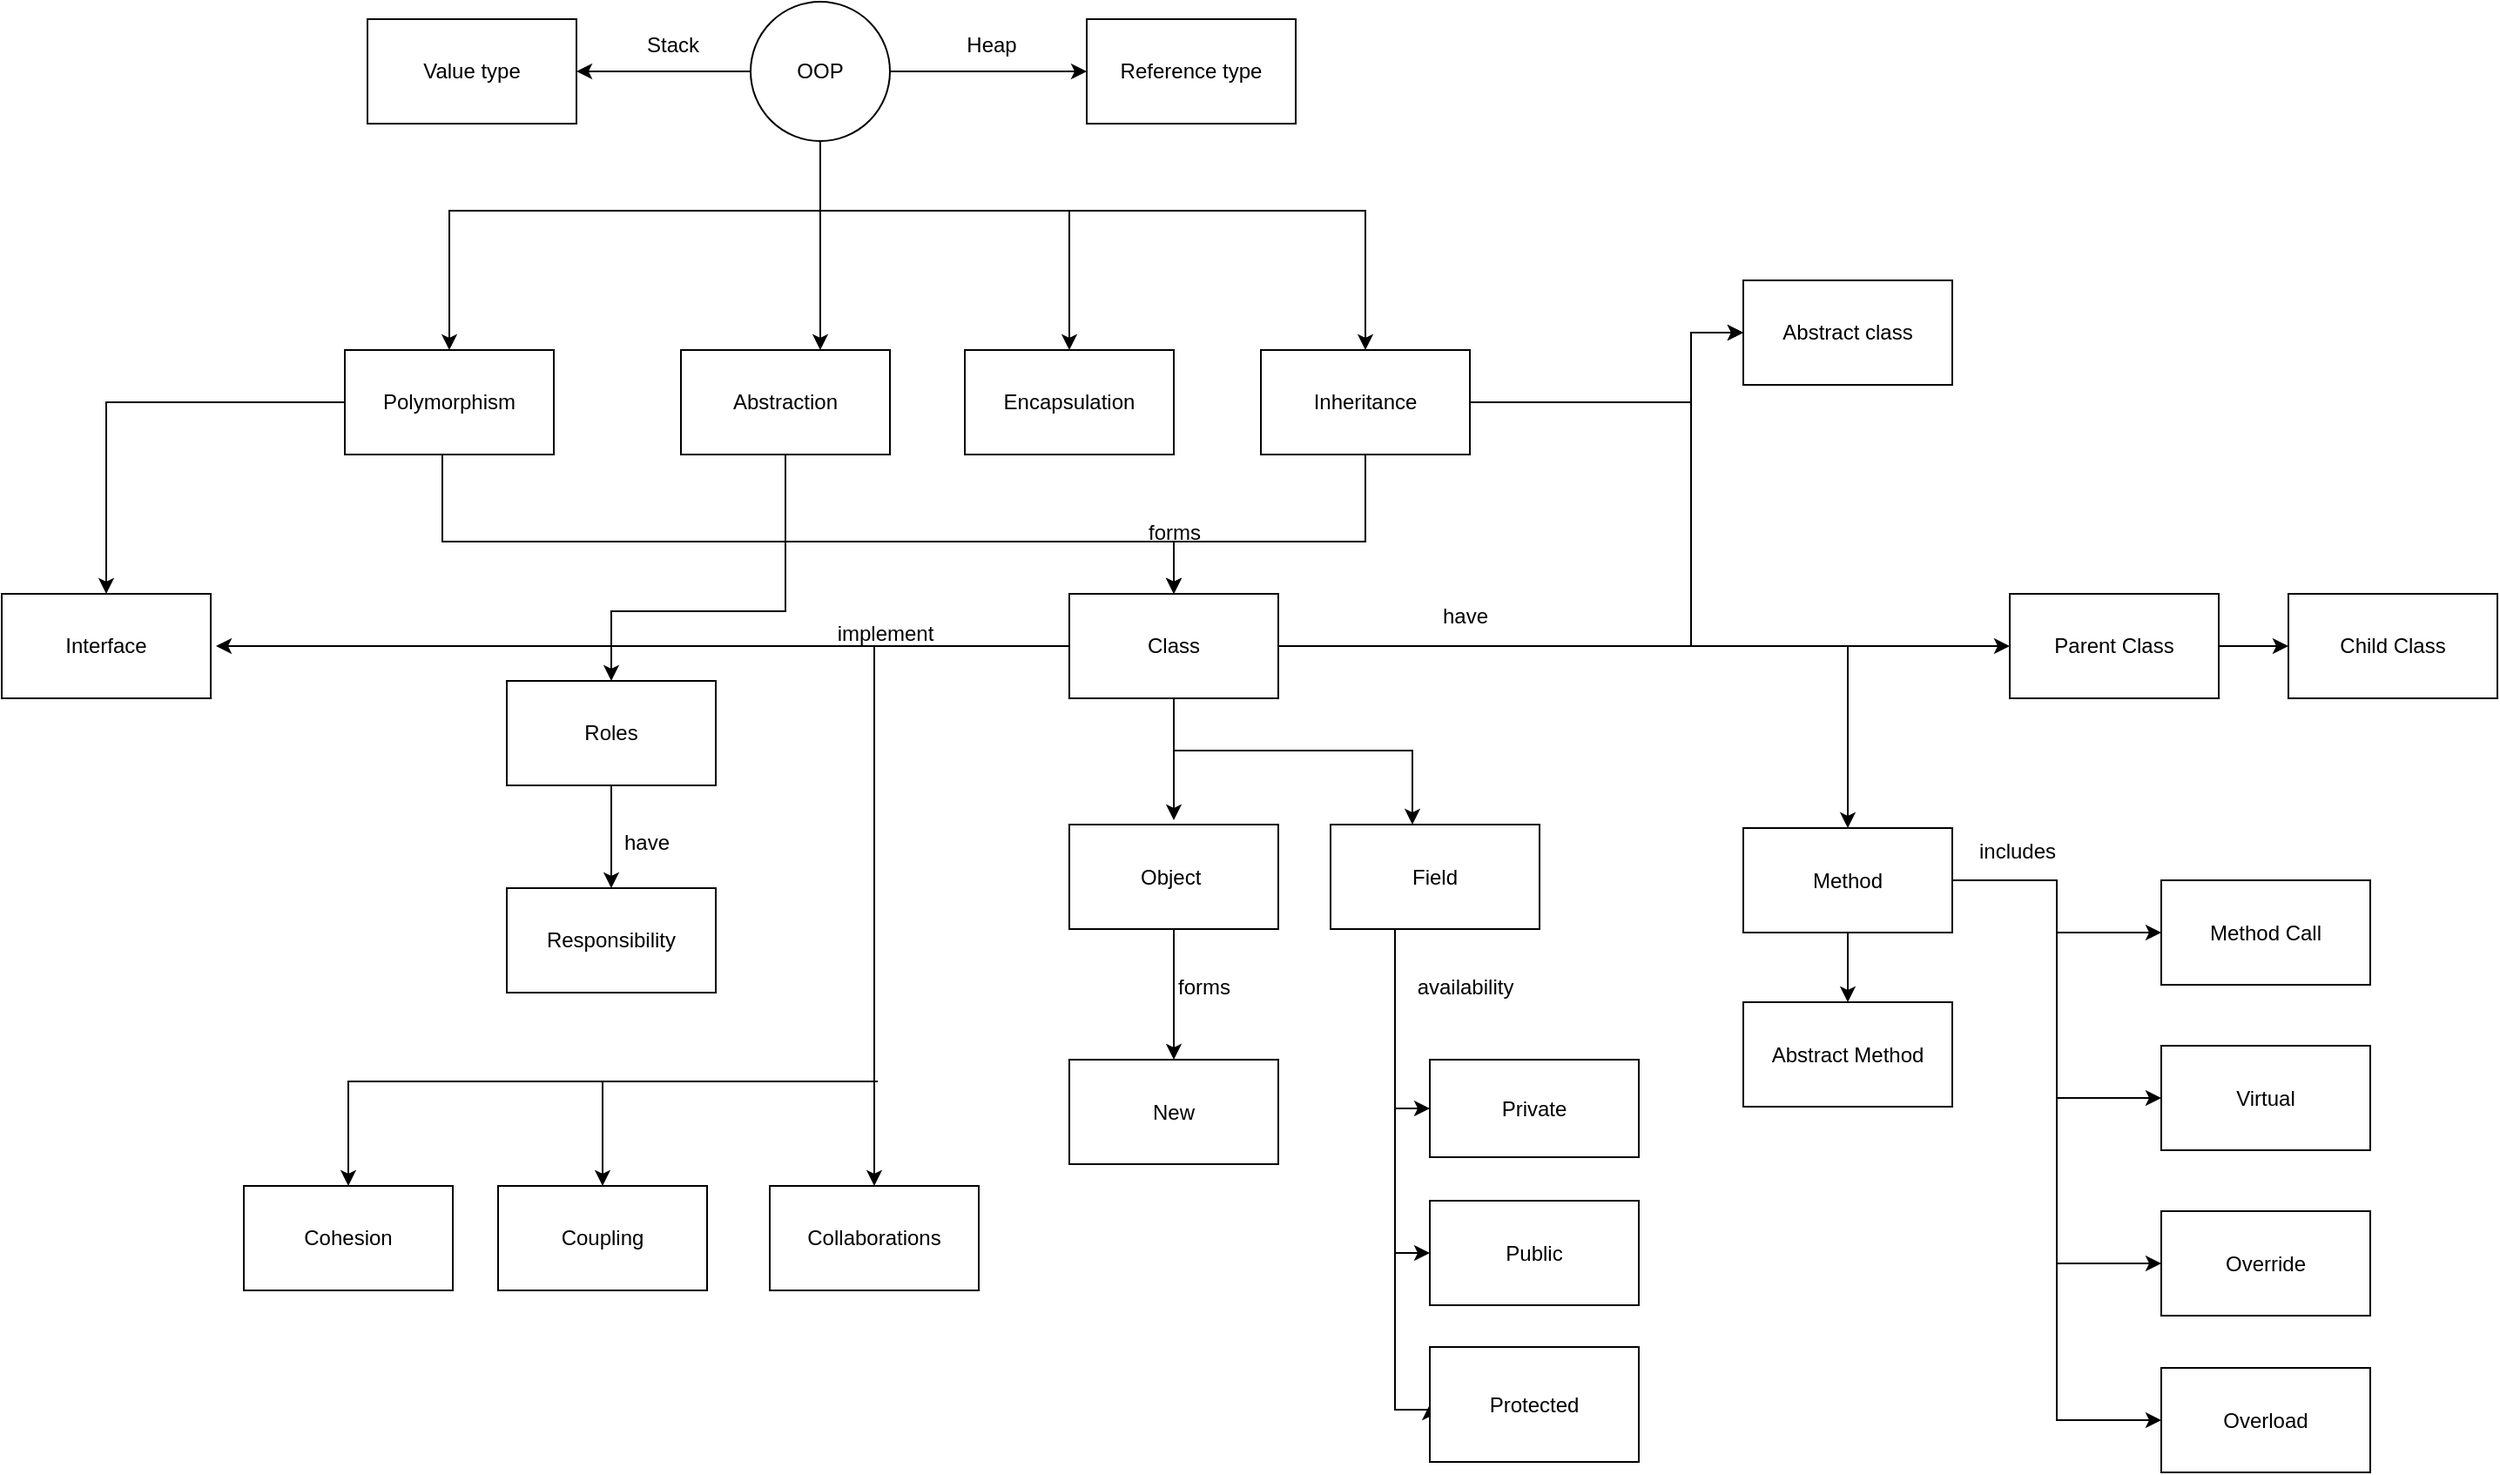 <mxfile version="24.3.1" type="device">
  <diagram name="Page-1" id="FLJkDilrDJFzRTb0kBJT">
    <mxGraphModel dx="3143" dy="1689" grid="1" gridSize="10" guides="1" tooltips="1" connect="1" arrows="1" fold="1" page="1" pageScale="1" pageWidth="1654" pageHeight="1169" math="0" shadow="0">
      <root>
        <mxCell id="0" />
        <mxCell id="1" parent="0" />
        <mxCell id="wprRpwSW_MgwPWAjr0UR-17" value="Abstract class" style="rounded=0;whiteSpace=wrap;html=1;" parent="1" vertex="1">
          <mxGeometry x="-590" y="240" width="120" height="60" as="geometry" />
        </mxCell>
        <mxCell id="wprRpwSW_MgwPWAjr0UR-19" value="New" style="rounded=0;whiteSpace=wrap;html=1;" parent="1" vertex="1">
          <mxGeometry x="-977" y="687.5" width="120" height="60" as="geometry" />
        </mxCell>
        <mxCell id="-AKxxV9wp2_2wxKhXHeJ-24" style="edgeStyle=orthogonalEdgeStyle;rounded=0;orthogonalLoop=1;jettySize=auto;html=1;" edge="1" parent="1" source="wprRpwSW_MgwPWAjr0UR-20" target="wprRpwSW_MgwPWAjr0UR-59">
          <mxGeometry relative="1" as="geometry">
            <Array as="points">
              <mxPoint x="-1140" y="430" />
              <mxPoint x="-1240" y="430" />
            </Array>
          </mxGeometry>
        </mxCell>
        <mxCell id="wprRpwSW_MgwPWAjr0UR-20" value="Abstraction" style="rounded=0;whiteSpace=wrap;html=1;" parent="1" vertex="1">
          <mxGeometry x="-1200" y="280" width="120" height="60" as="geometry" />
        </mxCell>
        <mxCell id="-AKxxV9wp2_2wxKhXHeJ-4" style="edgeStyle=orthogonalEdgeStyle;rounded=0;orthogonalLoop=1;jettySize=auto;html=1;" edge="1" parent="1" source="wprRpwSW_MgwPWAjr0UR-34" target="wprRpwSW_MgwPWAjr0UR-47">
          <mxGeometry relative="1" as="geometry" />
        </mxCell>
        <mxCell id="-AKxxV9wp2_2wxKhXHeJ-5" style="edgeStyle=orthogonalEdgeStyle;rounded=0;orthogonalLoop=1;jettySize=auto;html=1;" edge="1" parent="1" source="wprRpwSW_MgwPWAjr0UR-34" target="-AKxxV9wp2_2wxKhXHeJ-3">
          <mxGeometry relative="1" as="geometry" />
        </mxCell>
        <mxCell id="-AKxxV9wp2_2wxKhXHeJ-18" style="edgeStyle=orthogonalEdgeStyle;rounded=0;orthogonalLoop=1;jettySize=auto;html=1;" edge="1" parent="1" source="wprRpwSW_MgwPWAjr0UR-34">
          <mxGeometry relative="1" as="geometry">
            <mxPoint x="-1120" y="280" as="targetPoint" />
            <Array as="points">
              <mxPoint x="-1120" y="280" />
            </Array>
          </mxGeometry>
        </mxCell>
        <mxCell id="-AKxxV9wp2_2wxKhXHeJ-19" style="edgeStyle=orthogonalEdgeStyle;rounded=0;orthogonalLoop=1;jettySize=auto;html=1;" edge="1" parent="1" source="wprRpwSW_MgwPWAjr0UR-34" target="wprRpwSW_MgwPWAjr0UR-50">
          <mxGeometry relative="1" as="geometry">
            <Array as="points">
              <mxPoint x="-1120" y="200" />
              <mxPoint x="-1333" y="200" />
            </Array>
          </mxGeometry>
        </mxCell>
        <mxCell id="-AKxxV9wp2_2wxKhXHeJ-20" style="edgeStyle=orthogonalEdgeStyle;rounded=0;orthogonalLoop=1;jettySize=auto;html=1;entryX=0.5;entryY=0;entryDx=0;entryDy=0;" edge="1" parent="1" source="wprRpwSW_MgwPWAjr0UR-34" target="wprRpwSW_MgwPWAjr0UR-39">
          <mxGeometry relative="1" as="geometry">
            <Array as="points">
              <mxPoint x="-1120" y="200" />
              <mxPoint x="-977" y="200" />
            </Array>
          </mxGeometry>
        </mxCell>
        <mxCell id="-AKxxV9wp2_2wxKhXHeJ-21" style="edgeStyle=orthogonalEdgeStyle;rounded=0;orthogonalLoop=1;jettySize=auto;html=1;entryX=0.5;entryY=0;entryDx=0;entryDy=0;" edge="1" parent="1" source="wprRpwSW_MgwPWAjr0UR-34" target="wprRpwSW_MgwPWAjr0UR-46">
          <mxGeometry relative="1" as="geometry">
            <Array as="points">
              <mxPoint x="-1120" y="200" />
              <mxPoint x="-807" y="200" />
            </Array>
          </mxGeometry>
        </mxCell>
        <mxCell id="wprRpwSW_MgwPWAjr0UR-34" value="OOP" style="ellipse;whiteSpace=wrap;html=1;aspect=fixed;" parent="1" vertex="1">
          <mxGeometry x="-1160" y="80" width="80" height="80" as="geometry" />
        </mxCell>
        <mxCell id="wprRpwSW_MgwPWAjr0UR-39" value="Encapsulation" style="rounded=0;whiteSpace=wrap;html=1;" parent="1" vertex="1">
          <mxGeometry x="-1037" y="280" width="120" height="60" as="geometry" />
        </mxCell>
        <mxCell id="-AKxxV9wp2_2wxKhXHeJ-22" style="edgeStyle=orthogonalEdgeStyle;rounded=0;orthogonalLoop=1;jettySize=auto;html=1;entryX=0;entryY=0.5;entryDx=0;entryDy=0;" edge="1" parent="1" source="wprRpwSW_MgwPWAjr0UR-46" target="wprRpwSW_MgwPWAjr0UR-17">
          <mxGeometry relative="1" as="geometry">
            <mxPoint x="-487" y="300" as="targetPoint" />
            <Array as="points">
              <mxPoint x="-620" y="310" />
              <mxPoint x="-620" y="270" />
            </Array>
          </mxGeometry>
        </mxCell>
        <mxCell id="-AKxxV9wp2_2wxKhXHeJ-28" style="edgeStyle=orthogonalEdgeStyle;rounded=0;orthogonalLoop=1;jettySize=auto;html=1;entryX=0.5;entryY=0;entryDx=0;entryDy=0;" edge="1" parent="1" source="wprRpwSW_MgwPWAjr0UR-46" target="wprRpwSW_MgwPWAjr0UR-67">
          <mxGeometry relative="1" as="geometry">
            <Array as="points">
              <mxPoint x="-807" y="390" />
              <mxPoint x="-917" y="390" />
            </Array>
          </mxGeometry>
        </mxCell>
        <mxCell id="wprRpwSW_MgwPWAjr0UR-46" value="Inheritance" style="rounded=0;whiteSpace=wrap;html=1;" parent="1" vertex="1">
          <mxGeometry x="-867" y="280" width="120" height="60" as="geometry" />
        </mxCell>
        <mxCell id="wprRpwSW_MgwPWAjr0UR-47" value="Reference type" style="rounded=0;whiteSpace=wrap;html=1;" parent="1" vertex="1">
          <mxGeometry x="-967" y="90" width="120" height="60" as="geometry" />
        </mxCell>
        <mxCell id="-AKxxV9wp2_2wxKhXHeJ-23" style="edgeStyle=orthogonalEdgeStyle;rounded=0;orthogonalLoop=1;jettySize=auto;html=1;" edge="1" parent="1" source="wprRpwSW_MgwPWAjr0UR-50" target="wprRpwSW_MgwPWAjr0UR-53">
          <mxGeometry relative="1" as="geometry" />
        </mxCell>
        <mxCell id="-AKxxV9wp2_2wxKhXHeJ-27" style="edgeStyle=orthogonalEdgeStyle;rounded=0;orthogonalLoop=1;jettySize=auto;html=1;" edge="1" parent="1" source="wprRpwSW_MgwPWAjr0UR-50" target="wprRpwSW_MgwPWAjr0UR-67">
          <mxGeometry relative="1" as="geometry">
            <Array as="points">
              <mxPoint x="-1337" y="390" />
              <mxPoint x="-917" y="390" />
            </Array>
          </mxGeometry>
        </mxCell>
        <mxCell id="wprRpwSW_MgwPWAjr0UR-50" value="Polymorphism" style="rounded=0;whiteSpace=wrap;html=1;" parent="1" vertex="1">
          <mxGeometry x="-1393" y="280" width="120" height="60" as="geometry" />
        </mxCell>
        <mxCell id="wprRpwSW_MgwPWAjr0UR-53" value="Interface" style="rounded=0;whiteSpace=wrap;html=1;" parent="1" vertex="1">
          <mxGeometry x="-1590" y="420" width="120" height="60" as="geometry" />
        </mxCell>
        <mxCell id="-AKxxV9wp2_2wxKhXHeJ-48" value="" style="edgeStyle=orthogonalEdgeStyle;rounded=0;orthogonalLoop=1;jettySize=auto;html=1;" edge="1" parent="1" source="wprRpwSW_MgwPWAjr0UR-55" target="-AKxxV9wp2_2wxKhXHeJ-46">
          <mxGeometry relative="1" as="geometry" />
        </mxCell>
        <mxCell id="-AKxxV9wp2_2wxKhXHeJ-53" style="edgeStyle=orthogonalEdgeStyle;rounded=0;orthogonalLoop=1;jettySize=auto;html=1;" edge="1" parent="1" source="wprRpwSW_MgwPWAjr0UR-55" target="-AKxxV9wp2_2wxKhXHeJ-49">
          <mxGeometry relative="1" as="geometry" />
        </mxCell>
        <mxCell id="-AKxxV9wp2_2wxKhXHeJ-54" style="edgeStyle=orthogonalEdgeStyle;rounded=0;orthogonalLoop=1;jettySize=auto;html=1;entryX=0;entryY=0.5;entryDx=0;entryDy=0;" edge="1" parent="1" source="wprRpwSW_MgwPWAjr0UR-55" target="-AKxxV9wp2_2wxKhXHeJ-52">
          <mxGeometry relative="1" as="geometry" />
        </mxCell>
        <mxCell id="-AKxxV9wp2_2wxKhXHeJ-55" style="edgeStyle=orthogonalEdgeStyle;rounded=0;orthogonalLoop=1;jettySize=auto;html=1;entryX=0;entryY=0.5;entryDx=0;entryDy=0;" edge="1" parent="1" source="wprRpwSW_MgwPWAjr0UR-55" target="-AKxxV9wp2_2wxKhXHeJ-50">
          <mxGeometry relative="1" as="geometry" />
        </mxCell>
        <mxCell id="-AKxxV9wp2_2wxKhXHeJ-56" style="edgeStyle=orthogonalEdgeStyle;rounded=0;orthogonalLoop=1;jettySize=auto;html=1;entryX=0;entryY=0.5;entryDx=0;entryDy=0;" edge="1" parent="1" source="wprRpwSW_MgwPWAjr0UR-55" target="-AKxxV9wp2_2wxKhXHeJ-51">
          <mxGeometry relative="1" as="geometry" />
        </mxCell>
        <mxCell id="wprRpwSW_MgwPWAjr0UR-55" value="Method" style="rounded=0;whiteSpace=wrap;html=1;" parent="1" vertex="1">
          <mxGeometry x="-590" y="554.5" width="120" height="60" as="geometry" />
        </mxCell>
        <mxCell id="-AKxxV9wp2_2wxKhXHeJ-26" value="" style="edgeStyle=orthogonalEdgeStyle;rounded=0;orthogonalLoop=1;jettySize=auto;html=1;" edge="1" parent="1" source="wprRpwSW_MgwPWAjr0UR-59" target="-AKxxV9wp2_2wxKhXHeJ-25">
          <mxGeometry relative="1" as="geometry" />
        </mxCell>
        <mxCell id="wprRpwSW_MgwPWAjr0UR-59" value="Roles" style="rounded=0;whiteSpace=wrap;html=1;" parent="1" vertex="1">
          <mxGeometry x="-1300" y="470" width="120" height="60" as="geometry" />
        </mxCell>
        <mxCell id="wprRpwSW_MgwPWAjr0UR-62" value="Cohesion" style="rounded=0;whiteSpace=wrap;html=1;" parent="1" vertex="1">
          <mxGeometry x="-1451" y="760" width="120" height="60" as="geometry" />
        </mxCell>
        <mxCell id="wprRpwSW_MgwPWAjr0UR-66" value="Coupling" style="rounded=0;whiteSpace=wrap;html=1;" parent="1" vertex="1">
          <mxGeometry x="-1305" y="760" width="120" height="60" as="geometry" />
        </mxCell>
        <mxCell id="-AKxxV9wp2_2wxKhXHeJ-29" style="edgeStyle=orthogonalEdgeStyle;rounded=0;orthogonalLoop=1;jettySize=auto;html=1;" edge="1" parent="1" source="wprRpwSW_MgwPWAjr0UR-67">
          <mxGeometry relative="1" as="geometry">
            <mxPoint x="-1467" y="450" as="targetPoint" />
          </mxGeometry>
        </mxCell>
        <mxCell id="-AKxxV9wp2_2wxKhXHeJ-30" style="edgeStyle=orthogonalEdgeStyle;rounded=0;orthogonalLoop=1;jettySize=auto;html=1;" edge="1" parent="1" source="wprRpwSW_MgwPWAjr0UR-67" target="-AKxxV9wp2_2wxKhXHeJ-14">
          <mxGeometry relative="1" as="geometry" />
        </mxCell>
        <mxCell id="-AKxxV9wp2_2wxKhXHeJ-32" style="edgeStyle=orthogonalEdgeStyle;rounded=0;orthogonalLoop=1;jettySize=auto;html=1;" edge="1" parent="1" source="wprRpwSW_MgwPWAjr0UR-67" target="wprRpwSW_MgwPWAjr0UR-69">
          <mxGeometry relative="1" as="geometry">
            <Array as="points">
              <mxPoint x="-1089" y="450" />
            </Array>
          </mxGeometry>
        </mxCell>
        <mxCell id="-AKxxV9wp2_2wxKhXHeJ-59" style="edgeStyle=orthogonalEdgeStyle;rounded=0;orthogonalLoop=1;jettySize=auto;html=1;" edge="1" parent="1" source="wprRpwSW_MgwPWAjr0UR-67" target="wprRpwSW_MgwPWAjr0UR-17">
          <mxGeometry relative="1" as="geometry">
            <Array as="points">
              <mxPoint x="-620" y="450" />
              <mxPoint x="-620" y="270" />
            </Array>
          </mxGeometry>
        </mxCell>
        <mxCell id="-AKxxV9wp2_2wxKhXHeJ-60" style="edgeStyle=orthogonalEdgeStyle;rounded=0;orthogonalLoop=1;jettySize=auto;html=1;" edge="1" parent="1" source="wprRpwSW_MgwPWAjr0UR-67" target="wprRpwSW_MgwPWAjr0UR-71">
          <mxGeometry relative="1" as="geometry">
            <Array as="points">
              <mxPoint x="-917" y="510" />
              <mxPoint x="-780" y="510" />
              <mxPoint x="-780" y="602" />
            </Array>
          </mxGeometry>
        </mxCell>
        <mxCell id="-AKxxV9wp2_2wxKhXHeJ-69" style="edgeStyle=orthogonalEdgeStyle;rounded=0;orthogonalLoop=1;jettySize=auto;html=1;" edge="1" parent="1" source="wprRpwSW_MgwPWAjr0UR-67">
          <mxGeometry relative="1" as="geometry">
            <mxPoint x="-917" y="550" as="targetPoint" />
          </mxGeometry>
        </mxCell>
        <mxCell id="wprRpwSW_MgwPWAjr0UR-67" value="Class" style="rounded=0;whiteSpace=wrap;html=1;" parent="1" vertex="1">
          <mxGeometry x="-977" y="420" width="120" height="60" as="geometry" />
        </mxCell>
        <mxCell id="wprRpwSW_MgwPWAjr0UR-69" value="Collaborations" style="rounded=0;whiteSpace=wrap;html=1;" parent="1" vertex="1">
          <mxGeometry x="-1149" y="760" width="120" height="60" as="geometry" />
        </mxCell>
        <mxCell id="-AKxxV9wp2_2wxKhXHeJ-37" value="" style="edgeStyle=orthogonalEdgeStyle;rounded=0;orthogonalLoop=1;jettySize=auto;html=1;" edge="1" parent="1" source="wprRpwSW_MgwPWAjr0UR-70" target="wprRpwSW_MgwPWAjr0UR-19">
          <mxGeometry relative="1" as="geometry" />
        </mxCell>
        <mxCell id="wprRpwSW_MgwPWAjr0UR-70" value="Object&amp;nbsp;" style="rounded=0;whiteSpace=wrap;html=1;" parent="1" vertex="1">
          <mxGeometry x="-977" y="552.5" width="120" height="60" as="geometry" />
        </mxCell>
        <mxCell id="-AKxxV9wp2_2wxKhXHeJ-38" style="edgeStyle=orthogonalEdgeStyle;rounded=0;orthogonalLoop=1;jettySize=auto;html=1;entryX=0;entryY=0.5;entryDx=0;entryDy=0;" edge="1" parent="1" source="wprRpwSW_MgwPWAjr0UR-71" target="-AKxxV9wp2_2wxKhXHeJ-9">
          <mxGeometry relative="1" as="geometry">
            <Array as="points">
              <mxPoint x="-790" y="715.5" />
            </Array>
          </mxGeometry>
        </mxCell>
        <mxCell id="-AKxxV9wp2_2wxKhXHeJ-42" style="edgeStyle=orthogonalEdgeStyle;rounded=0;orthogonalLoop=1;jettySize=auto;html=1;entryX=0;entryY=0.5;entryDx=0;entryDy=0;" edge="1" parent="1" source="wprRpwSW_MgwPWAjr0UR-71" target="-AKxxV9wp2_2wxKhXHeJ-10">
          <mxGeometry relative="1" as="geometry">
            <Array as="points">
              <mxPoint x="-790" y="798.5" />
            </Array>
          </mxGeometry>
        </mxCell>
        <mxCell id="-AKxxV9wp2_2wxKhXHeJ-43" style="edgeStyle=orthogonalEdgeStyle;rounded=0;orthogonalLoop=1;jettySize=auto;html=1;entryX=0;entryY=0.5;entryDx=0;entryDy=0;" edge="1" parent="1" source="wprRpwSW_MgwPWAjr0UR-71" target="-AKxxV9wp2_2wxKhXHeJ-13">
          <mxGeometry relative="1" as="geometry">
            <Array as="points">
              <mxPoint x="-790" y="888.5" />
            </Array>
          </mxGeometry>
        </mxCell>
        <mxCell id="wprRpwSW_MgwPWAjr0UR-71" value="Field" style="rounded=0;whiteSpace=wrap;html=1;" parent="1" vertex="1">
          <mxGeometry x="-827" y="552.5" width="120" height="60" as="geometry" />
        </mxCell>
        <mxCell id="-AKxxV9wp2_2wxKhXHeJ-3" value="Value type" style="rounded=0;whiteSpace=wrap;html=1;" vertex="1" parent="1">
          <mxGeometry x="-1380" y="90" width="120" height="60" as="geometry" />
        </mxCell>
        <mxCell id="-AKxxV9wp2_2wxKhXHeJ-6" value="Stack" style="text;html=1;align=center;verticalAlign=middle;resizable=0;points=[];autosize=1;strokeColor=none;fillColor=none;" vertex="1" parent="1">
          <mxGeometry x="-1230" y="90" width="50" height="30" as="geometry" />
        </mxCell>
        <mxCell id="-AKxxV9wp2_2wxKhXHeJ-7" value="Heap" style="text;html=1;align=center;verticalAlign=middle;resizable=0;points=[];autosize=1;strokeColor=none;fillColor=none;" vertex="1" parent="1">
          <mxGeometry x="-1047" y="90" width="50" height="30" as="geometry" />
        </mxCell>
        <mxCell id="-AKxxV9wp2_2wxKhXHeJ-9" value="Private" style="rounded=0;whiteSpace=wrap;html=1;" vertex="1" parent="1">
          <mxGeometry x="-770" y="687.5" width="120" height="56" as="geometry" />
        </mxCell>
        <mxCell id="-AKxxV9wp2_2wxKhXHeJ-10" value="Public" style="rounded=0;whiteSpace=wrap;html=1;" vertex="1" parent="1">
          <mxGeometry x="-770" y="768.5" width="120" height="60" as="geometry" />
        </mxCell>
        <mxCell id="-AKxxV9wp2_2wxKhXHeJ-13" value="Protected" style="rounded=0;whiteSpace=wrap;html=1;" vertex="1" parent="1">
          <mxGeometry x="-770" y="852.5" width="120" height="66" as="geometry" />
        </mxCell>
        <mxCell id="-AKxxV9wp2_2wxKhXHeJ-31" value="" style="edgeStyle=orthogonalEdgeStyle;rounded=0;orthogonalLoop=1;jettySize=auto;html=1;" edge="1" parent="1" source="-AKxxV9wp2_2wxKhXHeJ-14" target="-AKxxV9wp2_2wxKhXHeJ-15">
          <mxGeometry relative="1" as="geometry" />
        </mxCell>
        <mxCell id="-AKxxV9wp2_2wxKhXHeJ-14" value="Parent Class" style="rounded=0;whiteSpace=wrap;html=1;" vertex="1" parent="1">
          <mxGeometry x="-437" y="420" width="120" height="60" as="geometry" />
        </mxCell>
        <mxCell id="-AKxxV9wp2_2wxKhXHeJ-15" value="Child Class" style="rounded=0;whiteSpace=wrap;html=1;" vertex="1" parent="1">
          <mxGeometry x="-277" y="420" width="120" height="60" as="geometry" />
        </mxCell>
        <mxCell id="-AKxxV9wp2_2wxKhXHeJ-25" value="Responsibility" style="rounded=0;whiteSpace=wrap;html=1;" vertex="1" parent="1">
          <mxGeometry x="-1300" y="589" width="120" height="60" as="geometry" />
        </mxCell>
        <mxCell id="-AKxxV9wp2_2wxKhXHeJ-33" value="" style="endArrow=classic;html=1;rounded=0;" edge="1" parent="1" target="wprRpwSW_MgwPWAjr0UR-62">
          <mxGeometry width="50" height="50" relative="1" as="geometry">
            <mxPoint x="-1087" y="700" as="sourcePoint" />
            <mxPoint x="-1197" y="630" as="targetPoint" />
            <Array as="points">
              <mxPoint x="-1391" y="700" />
            </Array>
          </mxGeometry>
        </mxCell>
        <mxCell id="-AKxxV9wp2_2wxKhXHeJ-34" value="" style="endArrow=classic;html=1;rounded=0;entryX=0.5;entryY=0;entryDx=0;entryDy=0;" edge="1" parent="1" target="wprRpwSW_MgwPWAjr0UR-66">
          <mxGeometry width="50" height="50" relative="1" as="geometry">
            <mxPoint x="-1245" y="700" as="sourcePoint" />
            <mxPoint x="-1197" y="630" as="targetPoint" />
          </mxGeometry>
        </mxCell>
        <mxCell id="-AKxxV9wp2_2wxKhXHeJ-46" value="Abstract Method" style="rounded=0;whiteSpace=wrap;html=1;" vertex="1" parent="1">
          <mxGeometry x="-590" y="654.5" width="120" height="60" as="geometry" />
        </mxCell>
        <mxCell id="-AKxxV9wp2_2wxKhXHeJ-49" value="Method Call" style="rounded=0;whiteSpace=wrap;html=1;" vertex="1" parent="1">
          <mxGeometry x="-350" y="584.5" width="120" height="60" as="geometry" />
        </mxCell>
        <mxCell id="-AKxxV9wp2_2wxKhXHeJ-50" value="Virtual" style="rounded=0;whiteSpace=wrap;html=1;" vertex="1" parent="1">
          <mxGeometry x="-350" y="679.5" width="120" height="60" as="geometry" />
        </mxCell>
        <mxCell id="-AKxxV9wp2_2wxKhXHeJ-51" value="Override" style="rounded=0;whiteSpace=wrap;html=1;" vertex="1" parent="1">
          <mxGeometry x="-350" y="774.5" width="120" height="60" as="geometry" />
        </mxCell>
        <mxCell id="-AKxxV9wp2_2wxKhXHeJ-52" value="Overload" style="rounded=0;whiteSpace=wrap;html=1;" vertex="1" parent="1">
          <mxGeometry x="-350" y="864.5" width="120" height="60" as="geometry" />
        </mxCell>
        <mxCell id="-AKxxV9wp2_2wxKhXHeJ-57" value="" style="endArrow=classic;html=1;rounded=0;entryX=0.5;entryY=0;entryDx=0;entryDy=0;" edge="1" parent="1" target="wprRpwSW_MgwPWAjr0UR-55">
          <mxGeometry width="50" height="50" relative="1" as="geometry">
            <mxPoint x="-530" y="450" as="sourcePoint" />
            <mxPoint x="-487" y="660" as="targetPoint" />
          </mxGeometry>
        </mxCell>
        <mxCell id="-AKxxV9wp2_2wxKhXHeJ-62" value="implement" style="text;html=1;align=center;verticalAlign=middle;resizable=0;points=[];autosize=1;strokeColor=none;fillColor=none;" vertex="1" parent="1">
          <mxGeometry x="-1123" y="428" width="80" height="30" as="geometry" />
        </mxCell>
        <mxCell id="-AKxxV9wp2_2wxKhXHeJ-63" value="forms" style="text;html=1;align=center;verticalAlign=middle;resizable=0;points=[];autosize=1;strokeColor=none;fillColor=none;" vertex="1" parent="1">
          <mxGeometry x="-942" y="370" width="50" height="30" as="geometry" />
        </mxCell>
        <mxCell id="-AKxxV9wp2_2wxKhXHeJ-64" value="have" style="text;html=1;align=center;verticalAlign=middle;resizable=0;points=[];autosize=1;strokeColor=none;fillColor=none;" vertex="1" parent="1">
          <mxGeometry x="-1245" y="548" width="50" height="30" as="geometry" />
        </mxCell>
        <mxCell id="-AKxxV9wp2_2wxKhXHeJ-65" value="availability" style="text;html=1;align=center;verticalAlign=middle;resizable=0;points=[];autosize=1;strokeColor=none;fillColor=none;" vertex="1" parent="1">
          <mxGeometry x="-790" y="630.5" width="80" height="30" as="geometry" />
        </mxCell>
        <mxCell id="-AKxxV9wp2_2wxKhXHeJ-66" value="forms" style="text;html=1;align=center;verticalAlign=middle;resizable=0;points=[];autosize=1;strokeColor=none;fillColor=none;" vertex="1" parent="1">
          <mxGeometry x="-925" y="630.5" width="50" height="30" as="geometry" />
        </mxCell>
        <mxCell id="-AKxxV9wp2_2wxKhXHeJ-67" value="have" style="text;html=1;align=center;verticalAlign=middle;resizable=0;points=[];autosize=1;strokeColor=none;fillColor=none;" vertex="1" parent="1">
          <mxGeometry x="-775" y="418" width="50" height="30" as="geometry" />
        </mxCell>
        <mxCell id="-AKxxV9wp2_2wxKhXHeJ-68" value="includes" style="text;html=1;align=center;verticalAlign=middle;resizable=0;points=[];autosize=1;strokeColor=none;fillColor=none;" vertex="1" parent="1">
          <mxGeometry x="-468" y="552.5" width="70" height="30" as="geometry" />
        </mxCell>
      </root>
    </mxGraphModel>
  </diagram>
</mxfile>
